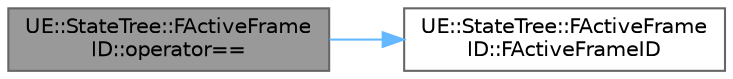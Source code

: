 digraph "UE::StateTree::FActiveFrameID::operator=="
{
 // INTERACTIVE_SVG=YES
 // LATEX_PDF_SIZE
  bgcolor="transparent";
  edge [fontname=Helvetica,fontsize=10,labelfontname=Helvetica,labelfontsize=10];
  node [fontname=Helvetica,fontsize=10,shape=box,height=0.2,width=0.4];
  rankdir="LR";
  Node1 [id="Node000001",label="UE::StateTree::FActiveFrame\lID::operator==",height=0.2,width=0.4,color="gray40", fillcolor="grey60", style="filled", fontcolor="black",tooltip=" "];
  Node1 -> Node2 [id="edge1_Node000001_Node000002",color="steelblue1",style="solid",tooltip=" "];
  Node2 [id="Node000002",label="UE::StateTree::FActiveFrame\lID::FActiveFrameID",height=0.2,width=0.4,color="grey40", fillcolor="white", style="filled",URL="$d3/db4/structUE_1_1StateTree_1_1FActiveFrameID.html#a028679183046f1c541d378a301a56213",tooltip=" "];
}
